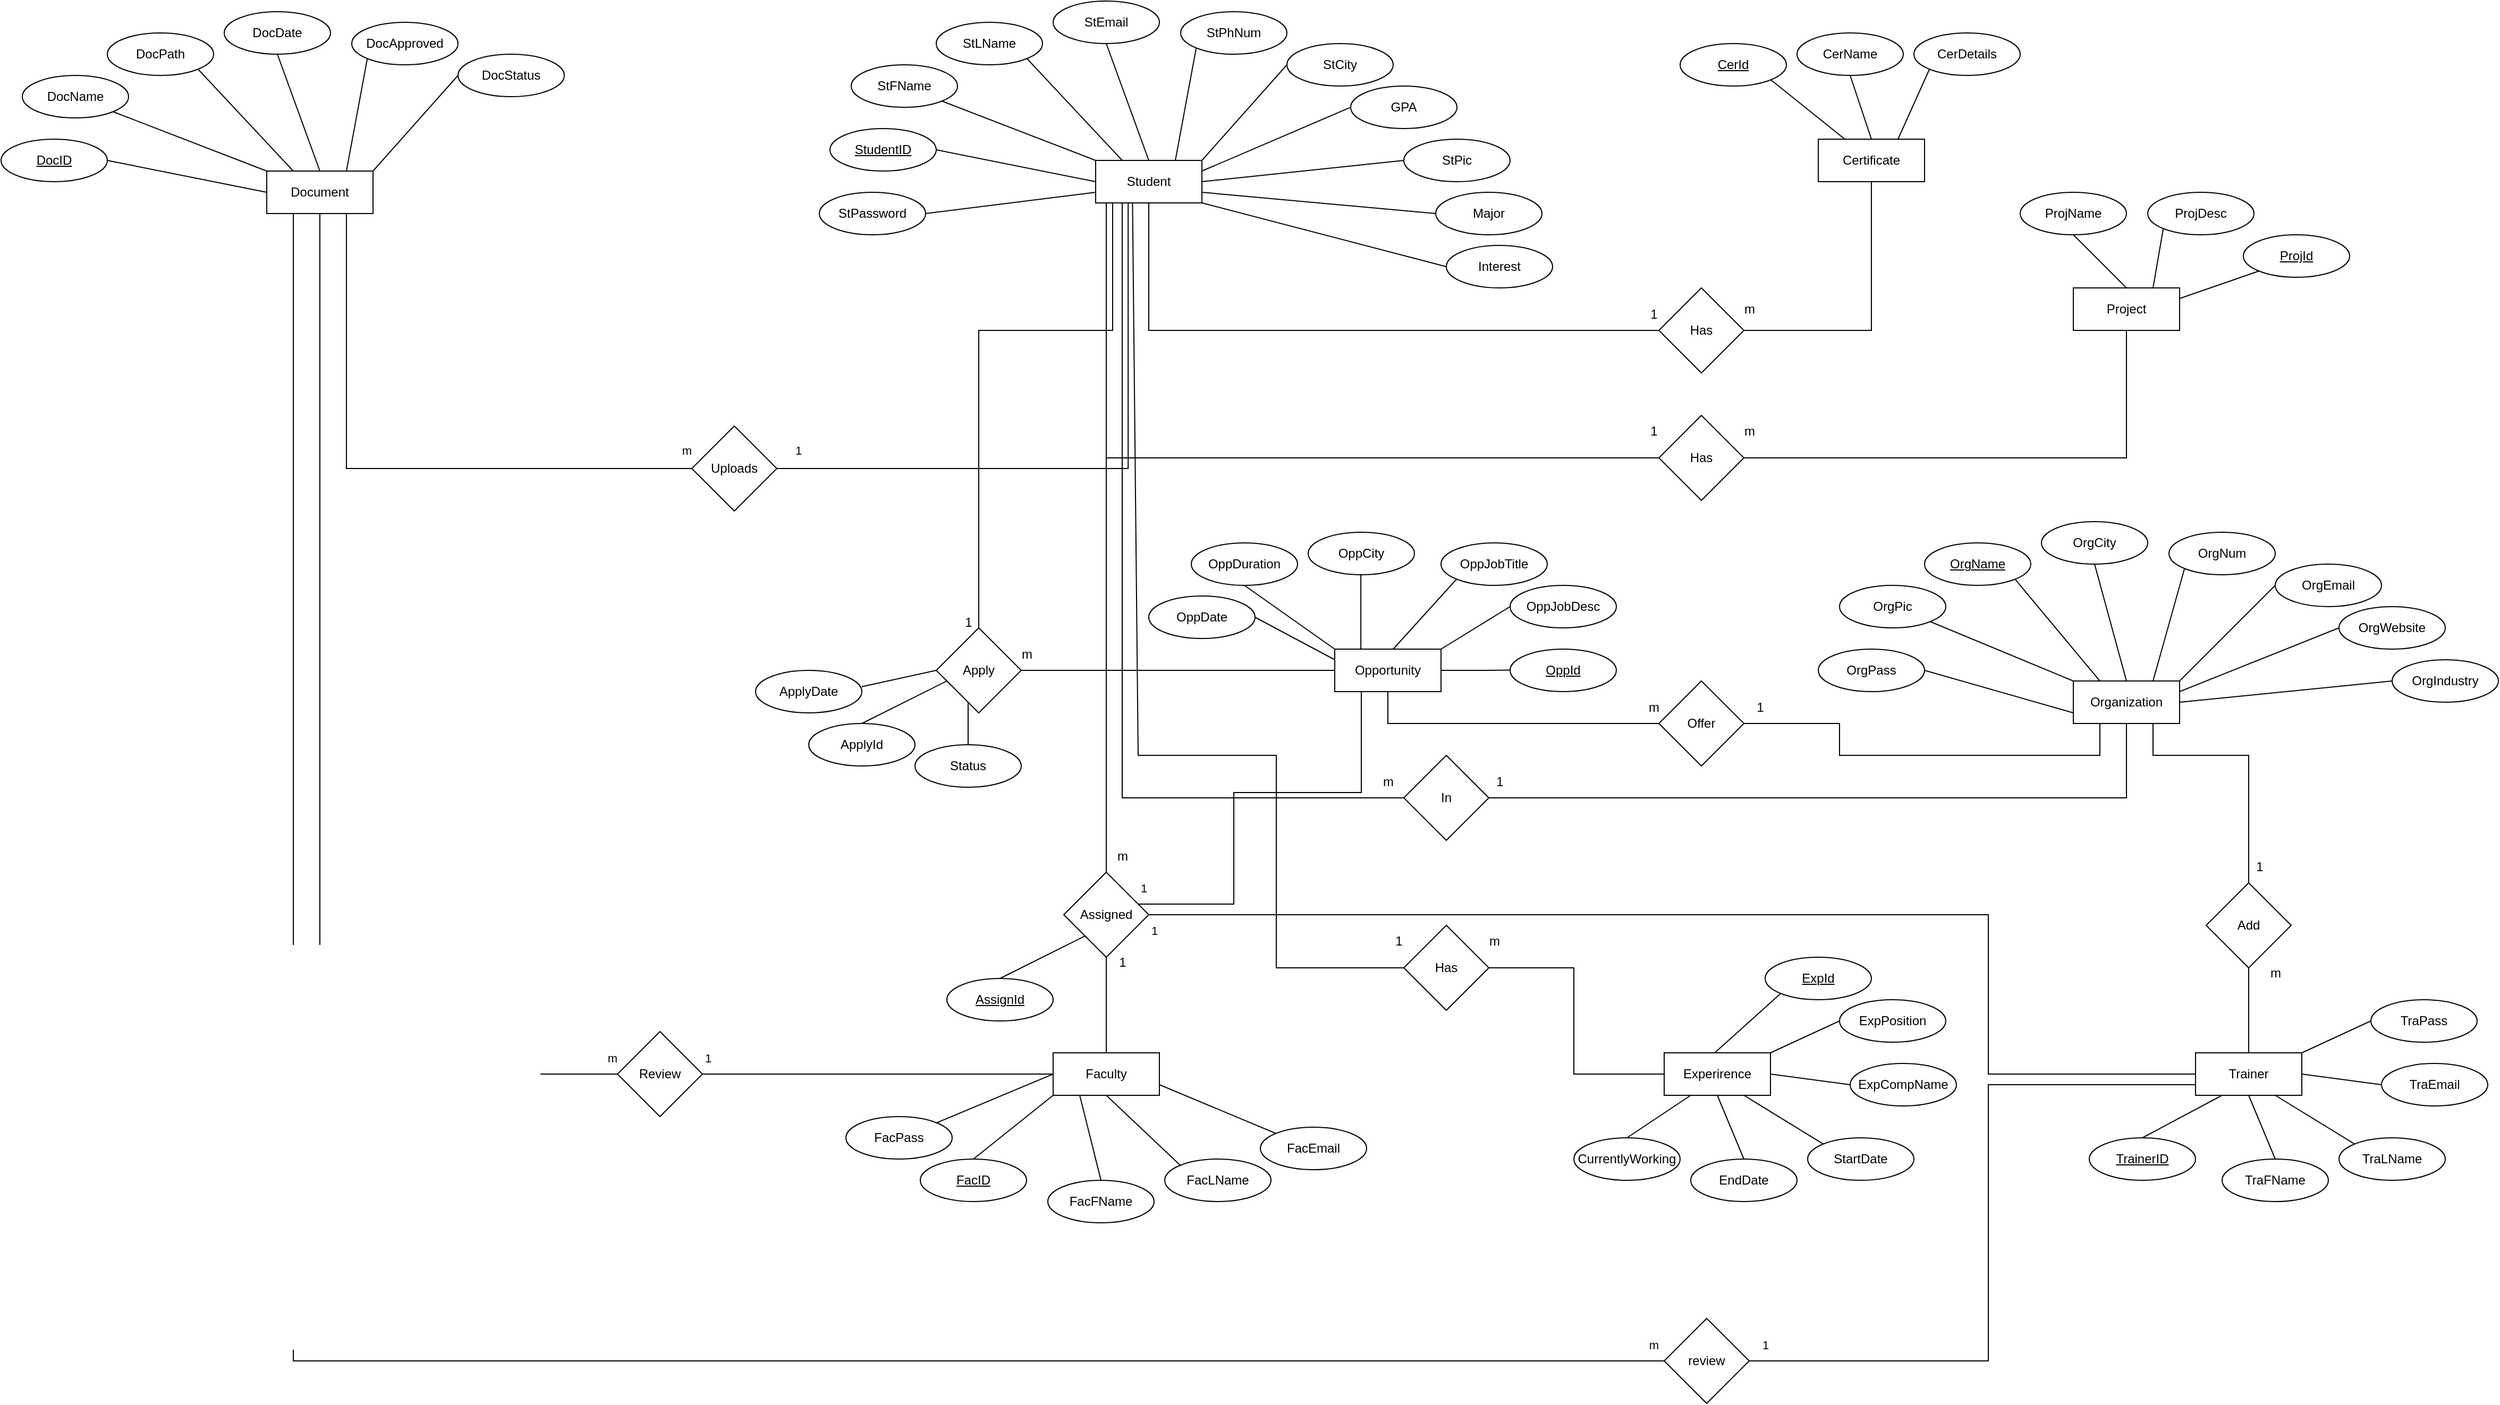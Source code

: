 <mxfile version="24.8.1">
  <diagram id="R2lEEEUBdFMjLlhIrx00" name="Page-1">
    <mxGraphModel dx="3100" dy="721" grid="1" gridSize="10" guides="1" tooltips="1" connect="1" arrows="1" fold="1" page="1" pageScale="1" pageWidth="850" pageHeight="1100" math="0" shadow="0" extFonts="Permanent Marker^https://fonts.googleapis.com/css?family=Permanent+Marker">
      <root>
        <mxCell id="0" />
        <mxCell id="1" parent="0" />
        <mxCell id="NmfJupg0P8XV8mu7NY6x-1" value="Student" style="whiteSpace=wrap;html=1;align=center;" parent="1" vertex="1">
          <mxGeometry x="-570" y="240" width="100" height="40" as="geometry" />
        </mxCell>
        <mxCell id="NmfJupg0P8XV8mu7NY6x-4" value="StudentID" style="ellipse;whiteSpace=wrap;html=1;align=center;fontStyle=4;" parent="1" vertex="1">
          <mxGeometry x="-820" y="210" width="100" height="40" as="geometry" />
        </mxCell>
        <mxCell id="NmfJupg0P8XV8mu7NY6x-5" value="Major" style="ellipse;whiteSpace=wrap;html=1;align=center;" parent="1" vertex="1">
          <mxGeometry x="-250" y="270" width="100" height="40" as="geometry" />
        </mxCell>
        <mxCell id="NmfJupg0P8XV8mu7NY6x-6" value="StPic" style="ellipse;whiteSpace=wrap;html=1;align=center;" parent="1" vertex="1">
          <mxGeometry x="-280" y="220" width="100" height="40" as="geometry" />
        </mxCell>
        <mxCell id="NmfJupg0P8XV8mu7NY6x-7" value="GPA" style="ellipse;whiteSpace=wrap;html=1;align=center;" parent="1" vertex="1">
          <mxGeometry x="-330" y="170" width="100" height="40" as="geometry" />
        </mxCell>
        <mxCell id="NmfJupg0P8XV8mu7NY6x-8" value="StCity" style="ellipse;whiteSpace=wrap;html=1;align=center;" parent="1" vertex="1">
          <mxGeometry x="-390" y="130" width="100" height="40" as="geometry" />
        </mxCell>
        <mxCell id="NmfJupg0P8XV8mu7NY6x-9" value="StPhNum" style="ellipse;whiteSpace=wrap;html=1;align=center;" parent="1" vertex="1">
          <mxGeometry x="-490" y="100" width="100" height="40" as="geometry" />
        </mxCell>
        <mxCell id="NmfJupg0P8XV8mu7NY6x-10" value="StEmail" style="ellipse;whiteSpace=wrap;html=1;align=center;" parent="1" vertex="1">
          <mxGeometry x="-610" y="90" width="100" height="40" as="geometry" />
        </mxCell>
        <mxCell id="NmfJupg0P8XV8mu7NY6x-11" value="StLName" style="ellipse;whiteSpace=wrap;html=1;align=center;" parent="1" vertex="1">
          <mxGeometry x="-720" y="110" width="100" height="40" as="geometry" />
        </mxCell>
        <mxCell id="NmfJupg0P8XV8mu7NY6x-12" value="StFName" style="ellipse;whiteSpace=wrap;html=1;align=center;" parent="1" vertex="1">
          <mxGeometry x="-800" y="150" width="100" height="40" as="geometry" />
        </mxCell>
        <mxCell id="NmfJupg0P8XV8mu7NY6x-13" value="StPassword" style="ellipse;whiteSpace=wrap;html=1;align=center;" parent="1" vertex="1">
          <mxGeometry x="-830" y="270" width="100" height="40" as="geometry" />
        </mxCell>
        <mxCell id="NmfJupg0P8XV8mu7NY6x-14" value="Interest" style="ellipse;whiteSpace=wrap;html=1;align=center;" parent="1" vertex="1">
          <mxGeometry x="-240" y="320" width="100" height="40" as="geometry" />
        </mxCell>
        <mxCell id="NmfJupg0P8XV8mu7NY6x-16" value="" style="endArrow=none;html=1;rounded=0;exitX=1;exitY=0.5;exitDx=0;exitDy=0;entryX=0;entryY=0.75;entryDx=0;entryDy=0;" parent="1" source="NmfJupg0P8XV8mu7NY6x-13" target="NmfJupg0P8XV8mu7NY6x-1" edge="1">
          <mxGeometry width="50" height="50" relative="1" as="geometry">
            <mxPoint x="-420" y="310" as="sourcePoint" />
            <mxPoint x="-370" y="260" as="targetPoint" />
          </mxGeometry>
        </mxCell>
        <mxCell id="NmfJupg0P8XV8mu7NY6x-17" value="" style="endArrow=none;html=1;rounded=0;entryX=0;entryY=0.5;entryDx=0;entryDy=0;exitX=1;exitY=0.75;exitDx=0;exitDy=0;" parent="1" source="NmfJupg0P8XV8mu7NY6x-1" target="NmfJupg0P8XV8mu7NY6x-5" edge="1">
          <mxGeometry width="50" height="50" relative="1" as="geometry">
            <mxPoint x="-420" y="310" as="sourcePoint" />
            <mxPoint x="-370" y="260" as="targetPoint" />
          </mxGeometry>
        </mxCell>
        <mxCell id="NmfJupg0P8XV8mu7NY6x-18" value="" style="endArrow=none;html=1;rounded=0;entryX=0;entryY=0.5;entryDx=0;entryDy=0;exitX=1;exitY=0.5;exitDx=0;exitDy=0;" parent="1" source="NmfJupg0P8XV8mu7NY6x-1" target="NmfJupg0P8XV8mu7NY6x-6" edge="1">
          <mxGeometry width="50" height="50" relative="1" as="geometry">
            <mxPoint x="-420" y="310" as="sourcePoint" />
            <mxPoint x="-370" y="260" as="targetPoint" />
          </mxGeometry>
        </mxCell>
        <mxCell id="NmfJupg0P8XV8mu7NY6x-19" value="" style="endArrow=none;html=1;rounded=0;entryX=0;entryY=0.5;entryDx=0;entryDy=0;exitX=1;exitY=0.25;exitDx=0;exitDy=0;" parent="1" source="NmfJupg0P8XV8mu7NY6x-1" target="NmfJupg0P8XV8mu7NY6x-7" edge="1">
          <mxGeometry width="50" height="50" relative="1" as="geometry">
            <mxPoint x="-420" y="310" as="sourcePoint" />
            <mxPoint x="-370" y="260" as="targetPoint" />
          </mxGeometry>
        </mxCell>
        <mxCell id="NmfJupg0P8XV8mu7NY6x-20" value="" style="endArrow=none;html=1;rounded=0;entryX=0;entryY=0.5;entryDx=0;entryDy=0;exitX=1;exitY=0;exitDx=0;exitDy=0;" parent="1" source="NmfJupg0P8XV8mu7NY6x-1" target="NmfJupg0P8XV8mu7NY6x-8" edge="1">
          <mxGeometry width="50" height="50" relative="1" as="geometry">
            <mxPoint x="-420" y="310" as="sourcePoint" />
            <mxPoint x="-370" y="260" as="targetPoint" />
          </mxGeometry>
        </mxCell>
        <mxCell id="NmfJupg0P8XV8mu7NY6x-21" value="" style="endArrow=none;html=1;rounded=0;entryX=0;entryY=1;entryDx=0;entryDy=0;exitX=0.75;exitY=0;exitDx=0;exitDy=0;" parent="1" source="NmfJupg0P8XV8mu7NY6x-1" target="NmfJupg0P8XV8mu7NY6x-9" edge="1">
          <mxGeometry width="50" height="50" relative="1" as="geometry">
            <mxPoint x="-420" y="310" as="sourcePoint" />
            <mxPoint x="-370" y="260" as="targetPoint" />
          </mxGeometry>
        </mxCell>
        <mxCell id="NmfJupg0P8XV8mu7NY6x-22" value="" style="endArrow=none;html=1;rounded=0;entryX=0.5;entryY=1;entryDx=0;entryDy=0;exitX=0.5;exitY=0;exitDx=0;exitDy=0;" parent="1" source="NmfJupg0P8XV8mu7NY6x-1" target="NmfJupg0P8XV8mu7NY6x-10" edge="1">
          <mxGeometry width="50" height="50" relative="1" as="geometry">
            <mxPoint x="-420" y="310" as="sourcePoint" />
            <mxPoint x="-370" y="260" as="targetPoint" />
          </mxGeometry>
        </mxCell>
        <mxCell id="NmfJupg0P8XV8mu7NY6x-23" value="" style="endArrow=none;html=1;rounded=0;entryX=1;entryY=1;entryDx=0;entryDy=0;exitX=0.25;exitY=0;exitDx=0;exitDy=0;" parent="1" source="NmfJupg0P8XV8mu7NY6x-1" target="NmfJupg0P8XV8mu7NY6x-11" edge="1">
          <mxGeometry width="50" height="50" relative="1" as="geometry">
            <mxPoint x="-420" y="310" as="sourcePoint" />
            <mxPoint x="-370" y="260" as="targetPoint" />
          </mxGeometry>
        </mxCell>
        <mxCell id="NmfJupg0P8XV8mu7NY6x-24" value="" style="endArrow=none;html=1;rounded=0;exitX=0;exitY=0;exitDx=0;exitDy=0;entryX=1;entryY=1;entryDx=0;entryDy=0;" parent="1" source="NmfJupg0P8XV8mu7NY6x-1" target="NmfJupg0P8XV8mu7NY6x-12" edge="1">
          <mxGeometry width="50" height="50" relative="1" as="geometry">
            <mxPoint x="-580" y="220" as="sourcePoint" />
            <mxPoint x="-530" y="170" as="targetPoint" />
          </mxGeometry>
        </mxCell>
        <mxCell id="NmfJupg0P8XV8mu7NY6x-25" value="" style="endArrow=none;html=1;rounded=0;exitX=1;exitY=0.5;exitDx=0;exitDy=0;" parent="1" source="NmfJupg0P8XV8mu7NY6x-4" edge="1">
          <mxGeometry width="50" height="50" relative="1" as="geometry">
            <mxPoint x="-630" y="230" as="sourcePoint" />
            <mxPoint x="-570" y="260" as="targetPoint" />
          </mxGeometry>
        </mxCell>
        <mxCell id="NmfJupg0P8XV8mu7NY6x-26" value="" style="endArrow=none;html=1;rounded=0;entryX=0;entryY=0.5;entryDx=0;entryDy=0;exitX=1;exitY=1;exitDx=0;exitDy=0;" parent="1" source="NmfJupg0P8XV8mu7NY6x-1" target="NmfJupg0P8XV8mu7NY6x-14" edge="1">
          <mxGeometry width="50" height="50" relative="1" as="geometry">
            <mxPoint x="-420" y="310" as="sourcePoint" />
            <mxPoint x="-370" y="260" as="targetPoint" />
          </mxGeometry>
        </mxCell>
        <mxCell id="NmfJupg0P8XV8mu7NY6x-28" value="Certificate" style="whiteSpace=wrap;html=1;align=center;" parent="1" vertex="1">
          <mxGeometry x="110" y="220" width="100" height="40" as="geometry" />
        </mxCell>
        <mxCell id="NmfJupg0P8XV8mu7NY6x-34" value="CerDetails" style="ellipse;whiteSpace=wrap;html=1;align=center;" parent="1" vertex="1">
          <mxGeometry x="200" y="120" width="100" height="40" as="geometry" />
        </mxCell>
        <mxCell id="NmfJupg0P8XV8mu7NY6x-35" value="CerName" style="ellipse;whiteSpace=wrap;html=1;align=center;" parent="1" vertex="1">
          <mxGeometry x="90" y="120" width="100" height="40" as="geometry" />
        </mxCell>
        <mxCell id="NmfJupg0P8XV8mu7NY6x-45" value="" style="endArrow=none;html=1;rounded=0;entryX=0;entryY=1;entryDx=0;entryDy=0;exitX=0.75;exitY=0;exitDx=0;exitDy=0;" parent="1" source="NmfJupg0P8XV8mu7NY6x-28" target="NmfJupg0P8XV8mu7NY6x-34" edge="1">
          <mxGeometry width="50" height="50" relative="1" as="geometry">
            <mxPoint x="260" y="290" as="sourcePoint" />
            <mxPoint x="310" y="240" as="targetPoint" />
          </mxGeometry>
        </mxCell>
        <mxCell id="NmfJupg0P8XV8mu7NY6x-46" value="" style="endArrow=none;html=1;rounded=0;entryX=0.5;entryY=1;entryDx=0;entryDy=0;exitX=0.5;exitY=0;exitDx=0;exitDy=0;" parent="1" source="NmfJupg0P8XV8mu7NY6x-28" target="NmfJupg0P8XV8mu7NY6x-35" edge="1">
          <mxGeometry width="50" height="50" relative="1" as="geometry">
            <mxPoint x="260" y="290" as="sourcePoint" />
            <mxPoint x="310" y="240" as="targetPoint" />
          </mxGeometry>
        </mxCell>
        <mxCell id="NmfJupg0P8XV8mu7NY6x-51" value="Has" style="rhombus;whiteSpace=wrap;html=1;" parent="1" vertex="1">
          <mxGeometry x="-40" y="360" width="80" height="80" as="geometry" />
        </mxCell>
        <mxCell id="NmfJupg0P8XV8mu7NY6x-53" value="" style="endArrow=none;html=1;rounded=0;entryX=0.5;entryY=1;entryDx=0;entryDy=0;exitX=0;exitY=0.5;exitDx=0;exitDy=0;" parent="1" source="NmfJupg0P8XV8mu7NY6x-51" target="NmfJupg0P8XV8mu7NY6x-1" edge="1">
          <mxGeometry width="50" height="50" relative="1" as="geometry">
            <mxPoint x="-20" y="380" as="sourcePoint" />
            <mxPoint x="30" y="330" as="targetPoint" />
            <Array as="points">
              <mxPoint x="-520" y="400" />
            </Array>
          </mxGeometry>
        </mxCell>
        <mxCell id="NmfJupg0P8XV8mu7NY6x-54" value="" style="endArrow=none;html=1;rounded=0;entryX=0.5;entryY=1;entryDx=0;entryDy=0;exitX=1;exitY=0.5;exitDx=0;exitDy=0;" parent="1" source="NmfJupg0P8XV8mu7NY6x-51" target="NmfJupg0P8XV8mu7NY6x-28" edge="1">
          <mxGeometry width="50" height="50" relative="1" as="geometry">
            <mxPoint x="740" y="490" as="sourcePoint" />
            <mxPoint x="260" y="370" as="targetPoint" />
            <Array as="points">
              <mxPoint x="160" y="400" />
            </Array>
          </mxGeometry>
        </mxCell>
        <mxCell id="NmfJupg0P8XV8mu7NY6x-55" value="Project" style="whiteSpace=wrap;html=1;align=center;" parent="1" vertex="1">
          <mxGeometry x="350" y="360" width="100" height="40" as="geometry" />
        </mxCell>
        <mxCell id="NmfJupg0P8XV8mu7NY6x-56" value="ProjDesc" style="ellipse;whiteSpace=wrap;html=1;align=center;" parent="1" vertex="1">
          <mxGeometry x="420" y="270" width="100" height="40" as="geometry" />
        </mxCell>
        <mxCell id="NmfJupg0P8XV8mu7NY6x-57" value="ProjName" style="ellipse;whiteSpace=wrap;html=1;align=center;" parent="1" vertex="1">
          <mxGeometry x="300" y="270" width="100" height="40" as="geometry" />
        </mxCell>
        <mxCell id="NmfJupg0P8XV8mu7NY6x-58" value="" style="endArrow=none;html=1;rounded=0;entryX=0;entryY=1;entryDx=0;entryDy=0;exitX=0.75;exitY=0;exitDx=0;exitDy=0;" parent="1" source="NmfJupg0P8XV8mu7NY6x-55" target="NmfJupg0P8XV8mu7NY6x-56" edge="1">
          <mxGeometry width="50" height="50" relative="1" as="geometry">
            <mxPoint x="515" y="430" as="sourcePoint" />
            <mxPoint x="565" y="380" as="targetPoint" />
          </mxGeometry>
        </mxCell>
        <mxCell id="NmfJupg0P8XV8mu7NY6x-59" value="" style="endArrow=none;html=1;rounded=0;entryX=0.5;entryY=1;entryDx=0;entryDy=0;exitX=0.5;exitY=0;exitDx=0;exitDy=0;" parent="1" source="NmfJupg0P8XV8mu7NY6x-55" target="NmfJupg0P8XV8mu7NY6x-57" edge="1">
          <mxGeometry width="50" height="50" relative="1" as="geometry">
            <mxPoint x="515" y="430" as="sourcePoint" />
            <mxPoint x="565" y="380" as="targetPoint" />
          </mxGeometry>
        </mxCell>
        <mxCell id="NmfJupg0P8XV8mu7NY6x-60" value="Has" style="rhombus;whiteSpace=wrap;html=1;" parent="1" vertex="1">
          <mxGeometry x="-40" y="480" width="80" height="80" as="geometry" />
        </mxCell>
        <mxCell id="NmfJupg0P8XV8mu7NY6x-62" value="" style="endArrow=none;html=1;rounded=0;entryX=0.1;entryY=1.025;entryDx=0;entryDy=0;exitX=0;exitY=0.5;exitDx=0;exitDy=0;entryPerimeter=0;" parent="1" target="NmfJupg0P8XV8mu7NY6x-1" edge="1">
          <mxGeometry width="50" height="50" relative="1" as="geometry">
            <mxPoint x="-40" y="520" as="sourcePoint" />
            <mxPoint x="-520" y="400" as="targetPoint" />
            <Array as="points">
              <mxPoint x="-560" y="520" />
            </Array>
          </mxGeometry>
        </mxCell>
        <mxCell id="NmfJupg0P8XV8mu7NY6x-64" value="" style="endArrow=none;html=1;rounded=0;entryX=0.5;entryY=1;entryDx=0;entryDy=0;exitX=1;exitY=0.5;exitDx=0;exitDy=0;" parent="1" target="NmfJupg0P8XV8mu7NY6x-55" edge="1">
          <mxGeometry width="50" height="50" relative="1" as="geometry">
            <mxPoint x="40" y="520" as="sourcePoint" />
            <mxPoint x="160" y="380" as="targetPoint" />
            <Array as="points">
              <mxPoint x="400" y="520" />
            </Array>
          </mxGeometry>
        </mxCell>
        <mxCell id="NmfJupg0P8XV8mu7NY6x-65" value="Organization" style="whiteSpace=wrap;html=1;align=center;" parent="1" vertex="1">
          <mxGeometry x="350" y="730" width="100" height="40" as="geometry" />
        </mxCell>
        <mxCell id="NmfJupg0P8XV8mu7NY6x-66" value="OrgName" style="ellipse;whiteSpace=wrap;html=1;align=center;fontStyle=4;" parent="1" vertex="1">
          <mxGeometry x="210" y="600" width="100" height="40" as="geometry" />
        </mxCell>
        <mxCell id="NmfJupg0P8XV8mu7NY6x-68" value="OrgIndustry" style="ellipse;whiteSpace=wrap;html=1;align=center;" parent="1" vertex="1">
          <mxGeometry x="650" y="710" width="100" height="40" as="geometry" />
        </mxCell>
        <mxCell id="NmfJupg0P8XV8mu7NY6x-69" value="OrgWebsite" style="ellipse;whiteSpace=wrap;html=1;align=center;" parent="1" vertex="1">
          <mxGeometry x="600" y="660" width="100" height="40" as="geometry" />
        </mxCell>
        <mxCell id="NmfJupg0P8XV8mu7NY6x-70" value="OrgEmail" style="ellipse;whiteSpace=wrap;html=1;align=center;" parent="1" vertex="1">
          <mxGeometry x="540" y="620" width="100" height="40" as="geometry" />
        </mxCell>
        <mxCell id="NmfJupg0P8XV8mu7NY6x-71" value="OrgNum" style="ellipse;whiteSpace=wrap;html=1;align=center;" parent="1" vertex="1">
          <mxGeometry x="440" y="590" width="100" height="40" as="geometry" />
        </mxCell>
        <mxCell id="NmfJupg0P8XV8mu7NY6x-72" value="OrgCity" style="ellipse;whiteSpace=wrap;html=1;align=center;" parent="1" vertex="1">
          <mxGeometry x="320" y="580" width="100" height="40" as="geometry" />
        </mxCell>
        <mxCell id="NmfJupg0P8XV8mu7NY6x-74" value="OrgPic" style="ellipse;whiteSpace=wrap;html=1;align=center;" parent="1" vertex="1">
          <mxGeometry x="130" y="640" width="100" height="40" as="geometry" />
        </mxCell>
        <mxCell id="NmfJupg0P8XV8mu7NY6x-75" value="OrgPass" style="ellipse;whiteSpace=wrap;html=1;align=center;" parent="1" vertex="1">
          <mxGeometry x="110" y="700" width="100" height="40" as="geometry" />
        </mxCell>
        <mxCell id="NmfJupg0P8XV8mu7NY6x-77" value="" style="endArrow=none;html=1;rounded=0;exitX=1;exitY=0.5;exitDx=0;exitDy=0;entryX=0;entryY=0.75;entryDx=0;entryDy=0;" parent="1" source="NmfJupg0P8XV8mu7NY6x-75" target="NmfJupg0P8XV8mu7NY6x-65" edge="1">
          <mxGeometry width="50" height="50" relative="1" as="geometry">
            <mxPoint x="510" y="800" as="sourcePoint" />
            <mxPoint x="560" y="750" as="targetPoint" />
          </mxGeometry>
        </mxCell>
        <mxCell id="NmfJupg0P8XV8mu7NY6x-79" value="" style="endArrow=none;html=1;rounded=0;entryX=0;entryY=0.5;entryDx=0;entryDy=0;exitX=1;exitY=0.5;exitDx=0;exitDy=0;" parent="1" source="NmfJupg0P8XV8mu7NY6x-65" target="NmfJupg0P8XV8mu7NY6x-68" edge="1">
          <mxGeometry width="50" height="50" relative="1" as="geometry">
            <mxPoint x="510" y="800" as="sourcePoint" />
            <mxPoint x="560" y="750" as="targetPoint" />
          </mxGeometry>
        </mxCell>
        <mxCell id="NmfJupg0P8XV8mu7NY6x-80" value="" style="endArrow=none;html=1;rounded=0;entryX=0;entryY=0.5;entryDx=0;entryDy=0;exitX=1;exitY=0.25;exitDx=0;exitDy=0;" parent="1" source="NmfJupg0P8XV8mu7NY6x-65" target="NmfJupg0P8XV8mu7NY6x-69" edge="1">
          <mxGeometry width="50" height="50" relative="1" as="geometry">
            <mxPoint x="510" y="800" as="sourcePoint" />
            <mxPoint x="560" y="750" as="targetPoint" />
          </mxGeometry>
        </mxCell>
        <mxCell id="NmfJupg0P8XV8mu7NY6x-81" value="" style="endArrow=none;html=1;rounded=0;entryX=0;entryY=0.5;entryDx=0;entryDy=0;exitX=1;exitY=0;exitDx=0;exitDy=0;" parent="1" source="NmfJupg0P8XV8mu7NY6x-65" target="NmfJupg0P8XV8mu7NY6x-70" edge="1">
          <mxGeometry width="50" height="50" relative="1" as="geometry">
            <mxPoint x="510" y="800" as="sourcePoint" />
            <mxPoint x="560" y="750" as="targetPoint" />
          </mxGeometry>
        </mxCell>
        <mxCell id="NmfJupg0P8XV8mu7NY6x-82" value="" style="endArrow=none;html=1;rounded=0;entryX=0;entryY=1;entryDx=0;entryDy=0;exitX=0.75;exitY=0;exitDx=0;exitDy=0;" parent="1" source="NmfJupg0P8XV8mu7NY6x-65" target="NmfJupg0P8XV8mu7NY6x-71" edge="1">
          <mxGeometry width="50" height="50" relative="1" as="geometry">
            <mxPoint x="510" y="800" as="sourcePoint" />
            <mxPoint x="560" y="750" as="targetPoint" />
          </mxGeometry>
        </mxCell>
        <mxCell id="NmfJupg0P8XV8mu7NY6x-83" value="" style="endArrow=none;html=1;rounded=0;entryX=0.5;entryY=1;entryDx=0;entryDy=0;exitX=0.5;exitY=0;exitDx=0;exitDy=0;" parent="1" source="NmfJupg0P8XV8mu7NY6x-65" target="NmfJupg0P8XV8mu7NY6x-72" edge="1">
          <mxGeometry width="50" height="50" relative="1" as="geometry">
            <mxPoint x="510" y="800" as="sourcePoint" />
            <mxPoint x="560" y="750" as="targetPoint" />
          </mxGeometry>
        </mxCell>
        <mxCell id="NmfJupg0P8XV8mu7NY6x-84" value="" style="endArrow=none;html=1;rounded=0;entryX=1;entryY=1;entryDx=0;entryDy=0;exitX=0.25;exitY=0;exitDx=0;exitDy=0;" parent="1" source="NmfJupg0P8XV8mu7NY6x-65" edge="1">
          <mxGeometry width="50" height="50" relative="1" as="geometry">
            <mxPoint x="510" y="800" as="sourcePoint" />
            <mxPoint x="295.186" y="634.21" as="targetPoint" />
          </mxGeometry>
        </mxCell>
        <mxCell id="NmfJupg0P8XV8mu7NY6x-85" value="" style="endArrow=none;html=1;rounded=0;exitX=0;exitY=0;exitDx=0;exitDy=0;entryX=1;entryY=1;entryDx=0;entryDy=0;" parent="1" source="NmfJupg0P8XV8mu7NY6x-65" target="NmfJupg0P8XV8mu7NY6x-74" edge="1">
          <mxGeometry width="50" height="50" relative="1" as="geometry">
            <mxPoint x="350" y="710" as="sourcePoint" />
            <mxPoint x="400" y="660" as="targetPoint" />
          </mxGeometry>
        </mxCell>
        <mxCell id="uRlwzGUHbbHWgA5cBIWR-28" style="edgeStyle=orthogonalEdgeStyle;shape=connector;curved=0;rounded=0;orthogonalLoop=1;jettySize=auto;html=1;entryX=1;entryY=0;entryDx=0;entryDy=0;strokeColor=default;align=center;verticalAlign=middle;fontFamily=Helvetica;fontSize=11;fontColor=default;labelBackgroundColor=default;endArrow=none;endFill=0;exitX=0.25;exitY=1;exitDx=0;exitDy=0;" parent="1" source="NmfJupg0P8XV8mu7NY6x-93" edge="1">
          <mxGeometry relative="1" as="geometry">
            <mxPoint x="-310" y="750" as="sourcePoint" />
            <mxPoint x="-530" y="940" as="targetPoint" />
            <Array as="points">
              <mxPoint x="-320" y="835" />
              <mxPoint x="-440" y="835" />
              <mxPoint x="-440" y="940" />
            </Array>
          </mxGeometry>
        </mxCell>
        <mxCell id="uRlwzGUHbbHWgA5cBIWR-66" style="edgeStyle=orthogonalEdgeStyle;shape=connector;curved=0;rounded=0;orthogonalLoop=1;jettySize=auto;html=1;exitX=1;exitY=0.5;exitDx=0;exitDy=0;strokeColor=default;align=center;verticalAlign=middle;fontFamily=Helvetica;fontSize=11;fontColor=default;labelBackgroundColor=default;endArrow=none;endFill=0;" parent="1" source="NmfJupg0P8XV8mu7NY6x-93" edge="1">
          <mxGeometry relative="1" as="geometry">
            <mxPoint x="-180" y="719.8" as="targetPoint" />
          </mxGeometry>
        </mxCell>
        <mxCell id="NmfJupg0P8XV8mu7NY6x-93" value="Opportunity" style="whiteSpace=wrap;html=1;align=center;" parent="1" vertex="1">
          <mxGeometry x="-345" y="700" width="100" height="40" as="geometry" />
        </mxCell>
        <mxCell id="NmfJupg0P8XV8mu7NY6x-94" value="OppCity" style="ellipse;whiteSpace=wrap;html=1;align=center;" parent="1" vertex="1">
          <mxGeometry x="-370" y="590" width="100" height="40" as="geometry" />
        </mxCell>
        <mxCell id="NmfJupg0P8XV8mu7NY6x-95" value="OppDuration" style="ellipse;whiteSpace=wrap;html=1;align=center;" parent="1" vertex="1">
          <mxGeometry x="-480" y="600" width="100" height="40" as="geometry" />
        </mxCell>
        <mxCell id="NmfJupg0P8XV8mu7NY6x-96" value="" style="endArrow=none;html=1;rounded=0;entryX=0.5;entryY=1;entryDx=0;entryDy=0;exitX=0.25;exitY=0;exitDx=0;exitDy=0;" parent="1" edge="1">
          <mxGeometry width="50" height="50" relative="1" as="geometry">
            <mxPoint x="-320.45" y="700" as="sourcePoint" />
            <mxPoint x="-320.45" y="630" as="targetPoint" />
          </mxGeometry>
        </mxCell>
        <mxCell id="NmfJupg0P8XV8mu7NY6x-97" value="" style="endArrow=none;html=1;rounded=0;entryX=0.5;entryY=1;entryDx=0;entryDy=0;exitX=0;exitY=0;exitDx=0;exitDy=0;" parent="1" source="NmfJupg0P8XV8mu7NY6x-93" target="NmfJupg0P8XV8mu7NY6x-95" edge="1">
          <mxGeometry width="50" height="50" relative="1" as="geometry">
            <mxPoint x="-180" y="770" as="sourcePoint" />
            <mxPoint x="-350" y="640" as="targetPoint" />
          </mxGeometry>
        </mxCell>
        <mxCell id="NmfJupg0P8XV8mu7NY6x-103" value="OppJobTitle" style="ellipse;whiteSpace=wrap;html=1;align=center;" parent="1" vertex="1">
          <mxGeometry x="-245" y="600" width="100" height="40" as="geometry" />
        </mxCell>
        <mxCell id="NmfJupg0P8XV8mu7NY6x-104" value="" style="endArrow=none;html=1;rounded=0;entryX=0;entryY=1;entryDx=0;entryDy=0;exitX=0.25;exitY=0;exitDx=0;exitDy=0;" parent="1" target="NmfJupg0P8XV8mu7NY6x-103" edge="1">
          <mxGeometry width="50" height="50" relative="1" as="geometry">
            <mxPoint x="-290" y="700" as="sourcePoint" />
            <mxPoint x="-290" y="630" as="targetPoint" />
          </mxGeometry>
        </mxCell>
        <mxCell id="NmfJupg0P8XV8mu7NY6x-105" value="OppJobDesc" style="ellipse;whiteSpace=wrap;html=1;align=center;" parent="1" vertex="1">
          <mxGeometry x="-180" y="640" width="100" height="40" as="geometry" />
        </mxCell>
        <mxCell id="NmfJupg0P8XV8mu7NY6x-106" value="" style="endArrow=none;html=1;rounded=0;entryX=0;entryY=0.5;entryDx=0;entryDy=0;exitX=1;exitY=0;exitDx=0;exitDy=0;" parent="1" source="NmfJupg0P8XV8mu7NY6x-93" target="NmfJupg0P8XV8mu7NY6x-105" edge="1">
          <mxGeometry width="50" height="50" relative="1" as="geometry">
            <mxPoint x="-280" y="710" as="sourcePoint" />
            <mxPoint x="-220" y="644" as="targetPoint" />
          </mxGeometry>
        </mxCell>
        <mxCell id="NmfJupg0P8XV8mu7NY6x-107" value="Apply" style="rhombus;whiteSpace=wrap;html=1;" parent="1" vertex="1">
          <mxGeometry x="-720" y="680" width="80" height="80" as="geometry" />
        </mxCell>
        <mxCell id="NmfJupg0P8XV8mu7NY6x-109" value="" style="endArrow=none;html=1;rounded=0;exitX=0.5;exitY=0;exitDx=0;exitDy=0;" parent="1" source="NmfJupg0P8XV8mu7NY6x-107" edge="1">
          <mxGeometry width="50" height="50" relative="1" as="geometry">
            <mxPoint x="60" y="610" as="sourcePoint" />
            <mxPoint x="-554" y="280" as="targetPoint" />
            <Array as="points">
              <mxPoint x="-680" y="400" />
              <mxPoint x="-554" y="400" />
            </Array>
          </mxGeometry>
        </mxCell>
        <mxCell id="NmfJupg0P8XV8mu7NY6x-111" value="" style="endArrow=none;html=1;rounded=0;exitX=1;exitY=0.5;exitDx=0;exitDy=0;entryX=0;entryY=0.5;entryDx=0;entryDy=0;" parent="1" source="NmfJupg0P8XV8mu7NY6x-107" target="NmfJupg0P8XV8mu7NY6x-93" edge="1">
          <mxGeometry width="50" height="50" relative="1" as="geometry">
            <mxPoint x="60" y="610" as="sourcePoint" />
            <mxPoint x="110" y="560" as="targetPoint" />
          </mxGeometry>
        </mxCell>
        <mxCell id="NmfJupg0P8XV8mu7NY6x-113" value="In" style="rhombus;whiteSpace=wrap;html=1;" parent="1" vertex="1">
          <mxGeometry x="-280" y="800" width="80" height="80" as="geometry" />
        </mxCell>
        <mxCell id="NmfJupg0P8XV8mu7NY6x-115" value="" style="endArrow=none;html=1;rounded=0;entryX=0.25;entryY=1;entryDx=0;entryDy=0;exitX=0;exitY=0.5;exitDx=0;exitDy=0;" parent="1" source="NmfJupg0P8XV8mu7NY6x-113" target="NmfJupg0P8XV8mu7NY6x-1" edge="1">
          <mxGeometry width="50" height="50" relative="1" as="geometry">
            <mxPoint x="-545" y="840" as="sourcePoint" />
            <mxPoint x="-50" y="570" as="targetPoint" />
            <Array as="points">
              <mxPoint x="-545" y="840" />
            </Array>
          </mxGeometry>
        </mxCell>
        <mxCell id="NmfJupg0P8XV8mu7NY6x-116" value="" style="endArrow=none;html=1;rounded=0;exitX=1;exitY=0.5;exitDx=0;exitDy=0;entryX=0.5;entryY=1;entryDx=0;entryDy=0;" parent="1" source="NmfJupg0P8XV8mu7NY6x-113" target="NmfJupg0P8XV8mu7NY6x-65" edge="1">
          <mxGeometry width="50" height="50" relative="1" as="geometry">
            <mxPoint x="-50" y="660" as="sourcePoint" />
            <mxPoint y="610" as="targetPoint" />
            <Array as="points">
              <mxPoint x="400" y="840" />
            </Array>
          </mxGeometry>
        </mxCell>
        <mxCell id="uRlwzGUHbbHWgA5cBIWR-43" style="edgeStyle=orthogonalEdgeStyle;shape=connector;curved=0;rounded=0;orthogonalLoop=1;jettySize=auto;html=1;exitX=0;exitY=0.5;exitDx=0;exitDy=0;entryX=1;entryY=0.5;entryDx=0;entryDy=0;strokeColor=default;align=center;verticalAlign=middle;fontFamily=Helvetica;fontSize=11;fontColor=default;labelBackgroundColor=default;endArrow=none;endFill=0;" parent="1" source="NmfJupg0P8XV8mu7NY6x-117" target="uRlwzGUHbbHWgA5cBIWR-42" edge="1">
          <mxGeometry relative="1" as="geometry" />
        </mxCell>
        <mxCell id="NmfJupg0P8XV8mu7NY6x-117" value="Faculty" style="whiteSpace=wrap;html=1;align=center;" parent="1" vertex="1">
          <mxGeometry x="-610" y="1080" width="100" height="40" as="geometry" />
        </mxCell>
        <mxCell id="NmfJupg0P8XV8mu7NY6x-118" value="FacFName" style="ellipse;whiteSpace=wrap;html=1;align=center;" parent="1" vertex="1">
          <mxGeometry x="-615" y="1200" width="100" height="40" as="geometry" />
        </mxCell>
        <mxCell id="NmfJupg0P8XV8mu7NY6x-122" value="FacID" style="ellipse;whiteSpace=wrap;html=1;align=center;fontStyle=4;" parent="1" vertex="1">
          <mxGeometry x="-735" y="1180" width="100" height="40" as="geometry" />
        </mxCell>
        <mxCell id="NmfJupg0P8XV8mu7NY6x-123" value="FacLName" style="ellipse;whiteSpace=wrap;html=1;align=center;" parent="1" vertex="1">
          <mxGeometry x="-505" y="1180" width="100" height="40" as="geometry" />
        </mxCell>
        <mxCell id="NmfJupg0P8XV8mu7NY6x-125" value="FacPass" style="ellipse;whiteSpace=wrap;html=1;align=center;" parent="1" vertex="1">
          <mxGeometry x="-805" y="1140" width="100" height="40" as="geometry" />
        </mxCell>
        <mxCell id="NmfJupg0P8XV8mu7NY6x-126" value="FacEmail" style="ellipse;whiteSpace=wrap;html=1;align=center;" parent="1" vertex="1">
          <mxGeometry x="-415" y="1150" width="100" height="40" as="geometry" />
        </mxCell>
        <mxCell id="NmfJupg0P8XV8mu7NY6x-127" value="" style="endArrow=none;html=1;rounded=0;exitX=1;exitY=0;exitDx=0;exitDy=0;entryX=0;entryY=0.5;entryDx=0;entryDy=0;" parent="1" source="NmfJupg0P8XV8mu7NY6x-125" target="NmfJupg0P8XV8mu7NY6x-117" edge="1">
          <mxGeometry width="50" height="50" relative="1" as="geometry">
            <mxPoint x="-345" y="1120" as="sourcePoint" />
            <mxPoint x="-295" y="1070" as="targetPoint" />
          </mxGeometry>
        </mxCell>
        <mxCell id="NmfJupg0P8XV8mu7NY6x-128" value="" style="endArrow=none;html=1;rounded=0;exitX=0.5;exitY=0;exitDx=0;exitDy=0;entryX=0;entryY=1;entryDx=0;entryDy=0;" parent="1" source="NmfJupg0P8XV8mu7NY6x-122" target="NmfJupg0P8XV8mu7NY6x-117" edge="1">
          <mxGeometry width="50" height="50" relative="1" as="geometry">
            <mxPoint x="-710" y="1156" as="sourcePoint" />
            <mxPoint x="-605" y="1110" as="targetPoint" />
          </mxGeometry>
        </mxCell>
        <mxCell id="NmfJupg0P8XV8mu7NY6x-129" value="" style="endArrow=none;html=1;rounded=0;exitX=0.5;exitY=0;exitDx=0;exitDy=0;entryX=0.25;entryY=1;entryDx=0;entryDy=0;" parent="1" source="NmfJupg0P8XV8mu7NY6x-118" target="NmfJupg0P8XV8mu7NY6x-117" edge="1">
          <mxGeometry width="50" height="50" relative="1" as="geometry">
            <mxPoint x="-345" y="1120" as="sourcePoint" />
            <mxPoint x="-295" y="1070" as="targetPoint" />
          </mxGeometry>
        </mxCell>
        <mxCell id="NmfJupg0P8XV8mu7NY6x-130" value="" style="endArrow=none;html=1;rounded=0;exitX=0;exitY=0;exitDx=0;exitDy=0;entryX=0.5;entryY=1;entryDx=0;entryDy=0;" parent="1" source="NmfJupg0P8XV8mu7NY6x-123" target="NmfJupg0P8XV8mu7NY6x-117" edge="1">
          <mxGeometry width="50" height="50" relative="1" as="geometry">
            <mxPoint x="-345" y="1120" as="sourcePoint" />
            <mxPoint x="-295" y="1070" as="targetPoint" />
          </mxGeometry>
        </mxCell>
        <mxCell id="NmfJupg0P8XV8mu7NY6x-131" value="" style="endArrow=none;html=1;rounded=0;exitX=0;exitY=0;exitDx=0;exitDy=0;entryX=1;entryY=0.75;entryDx=0;entryDy=0;" parent="1" source="NmfJupg0P8XV8mu7NY6x-126" target="NmfJupg0P8XV8mu7NY6x-117" edge="1">
          <mxGeometry width="50" height="50" relative="1" as="geometry">
            <mxPoint x="-345" y="1120" as="sourcePoint" />
            <mxPoint x="-295" y="1070" as="targetPoint" />
          </mxGeometry>
        </mxCell>
        <mxCell id="uRlwzGUHbbHWgA5cBIWR-26" style="edgeStyle=orthogonalEdgeStyle;shape=connector;curved=0;rounded=0;orthogonalLoop=1;jettySize=auto;html=1;exitX=1;exitY=0.5;exitDx=0;exitDy=0;entryX=0;entryY=0.5;entryDx=0;entryDy=0;strokeColor=default;align=center;verticalAlign=middle;fontFamily=Helvetica;fontSize=11;fontColor=default;labelBackgroundColor=default;endArrow=none;endFill=0;" parent="1" source="NmfJupg0P8XV8mu7NY6x-133" target="18eJAe48b1krm5ogqkCA-1" edge="1">
          <mxGeometry relative="1" as="geometry">
            <Array as="points">
              <mxPoint x="270" y="950" />
              <mxPoint x="270" y="1100" />
            </Array>
          </mxGeometry>
        </mxCell>
        <mxCell id="NmfJupg0P8XV8mu7NY6x-133" value="Assigned" style="rhombus;whiteSpace=wrap;html=1;" parent="1" vertex="1">
          <mxGeometry x="-600" y="910" width="80" height="80" as="geometry" />
        </mxCell>
        <mxCell id="NmfJupg0P8XV8mu7NY6x-134" value="" style="endArrow=none;html=1;rounded=0;exitX=0.5;exitY=0;exitDx=0;exitDy=0;entryX=0.5;entryY=1;entryDx=0;entryDy=0;" parent="1" source="NmfJupg0P8XV8mu7NY6x-117" target="NmfJupg0P8XV8mu7NY6x-133" edge="1">
          <mxGeometry width="50" height="50" relative="1" as="geometry">
            <mxPoint x="-250" y="940" as="sourcePoint" />
            <mxPoint x="-200" y="890" as="targetPoint" />
          </mxGeometry>
        </mxCell>
        <mxCell id="NmfJupg0P8XV8mu7NY6x-135" value="" style="endArrow=none;html=1;rounded=0;exitX=0.5;exitY=0;exitDx=0;exitDy=0;" parent="1" source="NmfJupg0P8XV8mu7NY6x-133" edge="1">
          <mxGeometry width="50" height="50" relative="1" as="geometry">
            <mxPoint x="-70" y="620" as="sourcePoint" />
            <mxPoint x="-560" y="280" as="targetPoint" />
          </mxGeometry>
        </mxCell>
        <mxCell id="NmfJupg0P8XV8mu7NY6x-136" value="1" style="text;html=1;align=center;verticalAlign=middle;resizable=0;points=[];autosize=1;strokeColor=none;fillColor=none;" parent="1" vertex="1">
          <mxGeometry x="-705" y="660" width="30" height="30" as="geometry" />
        </mxCell>
        <mxCell id="NmfJupg0P8XV8mu7NY6x-138" value="m" style="text;html=1;align=center;verticalAlign=middle;resizable=0;points=[];autosize=1;strokeColor=none;fillColor=none;" parent="1" vertex="1">
          <mxGeometry x="-650" y="690" width="30" height="30" as="geometry" />
        </mxCell>
        <mxCell id="NmfJupg0P8XV8mu7NY6x-139" value="Offer" style="rhombus;whiteSpace=wrap;html=1;" parent="1" vertex="1">
          <mxGeometry x="-40" y="730" width="80" height="80" as="geometry" />
        </mxCell>
        <mxCell id="NmfJupg0P8XV8mu7NY6x-141" value="" style="endArrow=none;html=1;rounded=0;exitX=1;exitY=0.5;exitDx=0;exitDy=0;entryX=0.25;entryY=1;entryDx=0;entryDy=0;" parent="1" source="NmfJupg0P8XV8mu7NY6x-139" target="NmfJupg0P8XV8mu7NY6x-65" edge="1">
          <mxGeometry width="50" height="50" relative="1" as="geometry">
            <mxPoint x="-210" y="790" as="sourcePoint" />
            <mxPoint x="350" y="770" as="targetPoint" />
            <Array as="points">
              <mxPoint x="130" y="770" />
              <mxPoint x="130" y="800" />
              <mxPoint x="200" y="800" />
              <mxPoint x="375" y="800" />
            </Array>
          </mxGeometry>
        </mxCell>
        <mxCell id="NmfJupg0P8XV8mu7NY6x-142" value="" style="endArrow=none;html=1;rounded=0;entryX=0;entryY=0.5;entryDx=0;entryDy=0;exitX=0.5;exitY=1;exitDx=0;exitDy=0;" parent="1" source="NmfJupg0P8XV8mu7NY6x-93" target="NmfJupg0P8XV8mu7NY6x-139" edge="1">
          <mxGeometry width="50" height="50" relative="1" as="geometry">
            <mxPoint x="-300" y="770" as="sourcePoint" />
            <mxPoint x="-90" y="710" as="targetPoint" />
            <Array as="points">
              <mxPoint x="-295" y="770" />
            </Array>
          </mxGeometry>
        </mxCell>
        <mxCell id="NmfJupg0P8XV8mu7NY6x-143" value="m" style="text;html=1;align=center;verticalAlign=middle;resizable=0;points=[];autosize=1;strokeColor=none;fillColor=none;" parent="1" vertex="1">
          <mxGeometry x="-60" y="740" width="30" height="30" as="geometry" />
        </mxCell>
        <mxCell id="NmfJupg0P8XV8mu7NY6x-144" value="1" style="text;html=1;align=center;verticalAlign=middle;resizable=0;points=[];autosize=1;strokeColor=none;fillColor=none;" parent="1" vertex="1">
          <mxGeometry x="40" y="740" width="30" height="30" as="geometry" />
        </mxCell>
        <mxCell id="NmfJupg0P8XV8mu7NY6x-145" value="m" style="text;html=1;align=center;verticalAlign=middle;resizable=0;points=[];autosize=1;strokeColor=none;fillColor=none;" parent="1" vertex="1">
          <mxGeometry x="-310" y="810" width="30" height="30" as="geometry" />
        </mxCell>
        <mxCell id="NmfJupg0P8XV8mu7NY6x-147" value="1" style="text;html=1;align=center;verticalAlign=middle;resizable=0;points=[];autosize=1;strokeColor=none;fillColor=none;" parent="1" vertex="1">
          <mxGeometry x="-205" y="810" width="30" height="30" as="geometry" />
        </mxCell>
        <mxCell id="NmfJupg0P8XV8mu7NY6x-150" value="m" style="text;html=1;align=center;verticalAlign=middle;resizable=0;points=[];autosize=1;strokeColor=none;fillColor=none;" parent="1" vertex="1">
          <mxGeometry x="-560" y="880" width="30" height="30" as="geometry" />
        </mxCell>
        <mxCell id="NmfJupg0P8XV8mu7NY6x-152" value="1" style="text;html=1;align=center;verticalAlign=middle;resizable=0;points=[];autosize=1;strokeColor=none;fillColor=none;" parent="1" vertex="1">
          <mxGeometry x="-560" y="980" width="30" height="30" as="geometry" />
        </mxCell>
        <mxCell id="NmfJupg0P8XV8mu7NY6x-153" value="1" style="text;html=1;align=center;verticalAlign=middle;resizable=0;points=[];autosize=1;strokeColor=none;fillColor=none;" parent="1" vertex="1">
          <mxGeometry x="-60" y="370" width="30" height="30" as="geometry" />
        </mxCell>
        <mxCell id="NmfJupg0P8XV8mu7NY6x-154" value="m" style="text;html=1;align=center;verticalAlign=middle;resizable=0;points=[];autosize=1;strokeColor=none;fillColor=none;" parent="1" vertex="1">
          <mxGeometry x="30" y="365" width="30" height="30" as="geometry" />
        </mxCell>
        <mxCell id="NmfJupg0P8XV8mu7NY6x-156" value="m" style="text;html=1;align=center;verticalAlign=middle;resizable=0;points=[];autosize=1;strokeColor=none;fillColor=none;" parent="1" vertex="1">
          <mxGeometry x="30" y="480" width="30" height="30" as="geometry" />
        </mxCell>
        <mxCell id="NmfJupg0P8XV8mu7NY6x-157" value="1" style="text;html=1;align=center;verticalAlign=middle;resizable=0;points=[];autosize=1;strokeColor=none;fillColor=none;" parent="1" vertex="1">
          <mxGeometry x="-60" y="480" width="30" height="30" as="geometry" />
        </mxCell>
        <mxCell id="1LA3e58lkjp87awg-dF5-1" value="Experirence" style="whiteSpace=wrap;html=1;align=center;" parent="1" vertex="1">
          <mxGeometry x="-35" y="1080" width="100" height="40" as="geometry" />
        </mxCell>
        <mxCell id="1LA3e58lkjp87awg-dF5-2" value="ExpPosition" style="ellipse;whiteSpace=wrap;html=1;align=center;" parent="1" vertex="1">
          <mxGeometry x="130" y="1030" width="100" height="40" as="geometry" />
        </mxCell>
        <mxCell id="1LA3e58lkjp87awg-dF5-3" value="ExpCompName" style="ellipse;whiteSpace=wrap;html=1;align=center;" parent="1" vertex="1">
          <mxGeometry x="140" y="1090" width="100" height="40" as="geometry" />
        </mxCell>
        <mxCell id="1LA3e58lkjp87awg-dF5-6" value="" style="endArrow=none;html=1;rounded=0;entryX=0;entryY=0.5;entryDx=0;entryDy=0;exitX=1;exitY=0.5;exitDx=0;exitDy=0;" parent="1" source="1LA3e58lkjp87awg-dF5-1" target="1LA3e58lkjp87awg-dF5-3" edge="1">
          <mxGeometry width="50" height="50" relative="1" as="geometry">
            <mxPoint x="50" y="1090" as="sourcePoint" />
            <mxPoint x="155" y="1064" as="targetPoint" />
          </mxGeometry>
        </mxCell>
        <mxCell id="1LA3e58lkjp87awg-dF5-7" value="EndDate" style="ellipse;whiteSpace=wrap;html=1;align=center;" parent="1" vertex="1">
          <mxGeometry x="-10" y="1180" width="100" height="40" as="geometry" />
        </mxCell>
        <mxCell id="1LA3e58lkjp87awg-dF5-8" value="Sta&lt;span style=&quot;color: rgba(0, 0, 0, 0); font-family: monospace; font-size: 0px; text-align: start; text-wrap: nowrap;&quot;&gt;%3CmxGraphModel%3E%3Croot%3E%3CmxCell%20id%3D%220%22%2F%3E%3CmxCell%20id%3D%221%22%20parent%3D%220%22%2F%3E%3CmxCell%20id%3D%222%22%20value%3D%22ExpCompName%22%20style%3D%22ellipse%3BwhiteSpace%3Dwrap%3Bhtml%3D1%3Balign%3Dcenter%3B%22%20vertex%3D%221%22%20parent%3D%221%22%3E%3CmxGeometry%20x%3D%22140%22%20y%3D%221090%22%20width%3D%22100%22%20height%3D%2240%22%20as%3D%22geometry%22%2F%3E%3C%2FmxCell%3E%3C%2Froot%3E%3C%2FmxGraphModel%3E&lt;/span&gt;rtDate" style="ellipse;whiteSpace=wrap;html=1;align=center;" parent="1" vertex="1">
          <mxGeometry x="100" y="1160" width="100" height="40" as="geometry" />
        </mxCell>
        <mxCell id="1LA3e58lkjp87awg-dF5-9" value="" style="endArrow=none;html=1;rounded=0;exitX=0.75;exitY=1;exitDx=0;exitDy=0;entryX=0;entryY=0;entryDx=0;entryDy=0;" parent="1" source="1LA3e58lkjp87awg-dF5-1" target="1LA3e58lkjp87awg-dF5-8" edge="1">
          <mxGeometry width="50" height="50" relative="1" as="geometry">
            <mxPoint x="90" y="1040" as="sourcePoint" />
            <mxPoint x="140" y="990" as="targetPoint" />
          </mxGeometry>
        </mxCell>
        <mxCell id="1LA3e58lkjp87awg-dF5-11" value="" style="endArrow=none;html=1;rounded=0;entryX=0.5;entryY=1;entryDx=0;entryDy=0;exitX=0.5;exitY=0;exitDx=0;exitDy=0;" parent="1" source="1LA3e58lkjp87awg-dF5-7" target="1LA3e58lkjp87awg-dF5-1" edge="1">
          <mxGeometry width="50" height="50" relative="1" as="geometry">
            <mxPoint x="90" y="1040" as="sourcePoint" />
            <mxPoint x="140" y="990" as="targetPoint" />
          </mxGeometry>
        </mxCell>
        <mxCell id="1LA3e58lkjp87awg-dF5-12" value="CurrentlyWorking" style="ellipse;whiteSpace=wrap;html=1;align=center;" parent="1" vertex="1">
          <mxGeometry x="-120" y="1160" width="100" height="40" as="geometry" />
        </mxCell>
        <mxCell id="1LA3e58lkjp87awg-dF5-13" value="" style="endArrow=none;html=1;rounded=0;entryX=0.25;entryY=1;entryDx=0;entryDy=0;exitX=0.5;exitY=0;exitDx=0;exitDy=0;" parent="1" source="1LA3e58lkjp87awg-dF5-12" target="1LA3e58lkjp87awg-dF5-1" edge="1">
          <mxGeometry width="50" height="50" relative="1" as="geometry">
            <mxPoint x="90" y="1040" as="sourcePoint" />
            <mxPoint x="140" y="990" as="targetPoint" />
          </mxGeometry>
        </mxCell>
        <mxCell id="1LA3e58lkjp87awg-dF5-14" value="" style="endArrow=none;html=1;rounded=0;exitX=1;exitY=0;exitDx=0;exitDy=0;entryX=0;entryY=0.5;entryDx=0;entryDy=0;" parent="1" source="1LA3e58lkjp87awg-dF5-1" target="1LA3e58lkjp87awg-dF5-2" edge="1">
          <mxGeometry width="50" height="50" relative="1" as="geometry">
            <mxPoint x="90" y="1040" as="sourcePoint" />
            <mxPoint x="140" y="990" as="targetPoint" />
          </mxGeometry>
        </mxCell>
        <mxCell id="1LA3e58lkjp87awg-dF5-15" value="Has" style="rhombus;whiteSpace=wrap;html=1;" parent="1" vertex="1">
          <mxGeometry x="-280" y="960" width="80" height="80" as="geometry" />
        </mxCell>
        <mxCell id="1LA3e58lkjp87awg-dF5-16" value="m" style="text;html=1;align=center;verticalAlign=middle;resizable=0;points=[];autosize=1;strokeColor=none;fillColor=none;" parent="1" vertex="1">
          <mxGeometry x="-210" y="960" width="30" height="30" as="geometry" />
        </mxCell>
        <mxCell id="1LA3e58lkjp87awg-dF5-17" value="1" style="text;html=1;align=center;verticalAlign=middle;resizable=0;points=[];autosize=1;strokeColor=none;fillColor=none;" parent="1" vertex="1">
          <mxGeometry x="-300" y="960" width="30" height="30" as="geometry" />
        </mxCell>
        <mxCell id="1LA3e58lkjp87awg-dF5-18" value="" style="endArrow=none;html=1;rounded=0;entryX=0.347;entryY=0.991;entryDx=0;entryDy=0;entryPerimeter=0;exitX=0;exitY=0.5;exitDx=0;exitDy=0;" parent="1" source="1LA3e58lkjp87awg-dF5-15" target="NmfJupg0P8XV8mu7NY6x-1" edge="1">
          <mxGeometry width="50" height="50" relative="1" as="geometry">
            <mxPoint x="-400" y="1000" as="sourcePoint" />
            <mxPoint x="-480" y="330" as="targetPoint" />
            <Array as="points">
              <mxPoint x="-400" y="1000" />
              <mxPoint x="-400" y="800" />
              <mxPoint x="-530" y="800" />
            </Array>
          </mxGeometry>
        </mxCell>
        <mxCell id="1LA3e58lkjp87awg-dF5-19" value="" style="endArrow=none;html=1;rounded=0;exitX=1;exitY=0.5;exitDx=0;exitDy=0;entryX=0;entryY=0.5;entryDx=0;entryDy=0;" parent="1" source="1LA3e58lkjp87awg-dF5-15" target="1LA3e58lkjp87awg-dF5-1" edge="1">
          <mxGeometry width="50" height="50" relative="1" as="geometry">
            <mxPoint x="-70" y="1000" as="sourcePoint" />
            <mxPoint x="-20" y="950" as="targetPoint" />
            <Array as="points">
              <mxPoint x="-120" y="1000" />
              <mxPoint x="-120" y="1100" />
            </Array>
          </mxGeometry>
        </mxCell>
        <mxCell id="uRlwzGUHbbHWgA5cBIWR-46" style="edgeStyle=orthogonalEdgeStyle;shape=connector;curved=0;rounded=0;orthogonalLoop=1;jettySize=auto;html=1;exitX=0;exitY=0.75;exitDx=0;exitDy=0;entryX=1;entryY=0.5;entryDx=0;entryDy=0;strokeColor=default;align=center;verticalAlign=middle;fontFamily=Helvetica;fontSize=11;fontColor=default;labelBackgroundColor=default;endArrow=none;endFill=0;" parent="1" source="18eJAe48b1krm5ogqkCA-1" target="uRlwzGUHbbHWgA5cBIWR-45" edge="1">
          <mxGeometry relative="1" as="geometry">
            <Array as="points">
              <mxPoint x="270" y="1110" />
              <mxPoint x="270" y="1370" />
            </Array>
          </mxGeometry>
        </mxCell>
        <mxCell id="18eJAe48b1krm5ogqkCA-1" value="Trainer" style="whiteSpace=wrap;html=1;align=center;" parent="1" vertex="1">
          <mxGeometry x="465" y="1080" width="100" height="40" as="geometry" />
        </mxCell>
        <mxCell id="18eJAe48b1krm5ogqkCA-2" value="TraPass" style="ellipse;whiteSpace=wrap;html=1;align=center;" parent="1" vertex="1">
          <mxGeometry x="630" y="1030" width="100" height="40" as="geometry" />
        </mxCell>
        <mxCell id="18eJAe48b1krm5ogqkCA-3" value="TraEmail" style="ellipse;whiteSpace=wrap;html=1;align=center;" parent="1" vertex="1">
          <mxGeometry x="640" y="1090" width="100" height="40" as="geometry" />
        </mxCell>
        <mxCell id="18eJAe48b1krm5ogqkCA-4" value="" style="endArrow=none;html=1;rounded=0;entryX=0;entryY=0.5;entryDx=0;entryDy=0;exitX=1;exitY=0.5;exitDx=0;exitDy=0;" parent="1" source="18eJAe48b1krm5ogqkCA-1" target="18eJAe48b1krm5ogqkCA-3" edge="1">
          <mxGeometry width="50" height="50" relative="1" as="geometry">
            <mxPoint x="550" y="1090" as="sourcePoint" />
            <mxPoint x="655" y="1064" as="targetPoint" />
          </mxGeometry>
        </mxCell>
        <mxCell id="18eJAe48b1krm5ogqkCA-5" value="TraFName" style="ellipse;whiteSpace=wrap;html=1;align=center;" parent="1" vertex="1">
          <mxGeometry x="490" y="1180" width="100" height="40" as="geometry" />
        </mxCell>
        <mxCell id="18eJAe48b1krm5ogqkCA-6" value="TraLName" style="ellipse;whiteSpace=wrap;html=1;align=center;" parent="1" vertex="1">
          <mxGeometry x="600" y="1160" width="100" height="40" as="geometry" />
        </mxCell>
        <mxCell id="18eJAe48b1krm5ogqkCA-7" value="" style="endArrow=none;html=1;rounded=0;exitX=0.75;exitY=1;exitDx=0;exitDy=0;entryX=0;entryY=0;entryDx=0;entryDy=0;" parent="1" source="18eJAe48b1krm5ogqkCA-1" target="18eJAe48b1krm5ogqkCA-6" edge="1">
          <mxGeometry width="50" height="50" relative="1" as="geometry">
            <mxPoint x="590" y="1040" as="sourcePoint" />
            <mxPoint x="640" y="990" as="targetPoint" />
          </mxGeometry>
        </mxCell>
        <mxCell id="18eJAe48b1krm5ogqkCA-8" value="" style="endArrow=none;html=1;rounded=0;entryX=0.5;entryY=1;entryDx=0;entryDy=0;exitX=0.5;exitY=0;exitDx=0;exitDy=0;" parent="1" source="18eJAe48b1krm5ogqkCA-5" target="18eJAe48b1krm5ogqkCA-1" edge="1">
          <mxGeometry width="50" height="50" relative="1" as="geometry">
            <mxPoint x="590" y="1040" as="sourcePoint" />
            <mxPoint x="640" y="990" as="targetPoint" />
          </mxGeometry>
        </mxCell>
        <mxCell id="18eJAe48b1krm5ogqkCA-10" value="" style="endArrow=none;html=1;rounded=0;entryX=0.25;entryY=1;entryDx=0;entryDy=0;exitX=0.5;exitY=0;exitDx=0;exitDy=0;" parent="1" source="18eJAe48b1krm5ogqkCA-14" target="18eJAe48b1krm5ogqkCA-1" edge="1">
          <mxGeometry width="50" height="50" relative="1" as="geometry">
            <mxPoint x="430" y="1160" as="sourcePoint" />
            <mxPoint x="640" y="990" as="targetPoint" />
          </mxGeometry>
        </mxCell>
        <mxCell id="18eJAe48b1krm5ogqkCA-11" value="" style="endArrow=none;html=1;rounded=0;exitX=1;exitY=0;exitDx=0;exitDy=0;entryX=0;entryY=0.5;entryDx=0;entryDy=0;" parent="1" source="18eJAe48b1krm5ogqkCA-1" target="18eJAe48b1krm5ogqkCA-2" edge="1">
          <mxGeometry width="50" height="50" relative="1" as="geometry">
            <mxPoint x="590" y="1040" as="sourcePoint" />
            <mxPoint x="640" y="990" as="targetPoint" />
          </mxGeometry>
        </mxCell>
        <mxCell id="18eJAe48b1krm5ogqkCA-14" value="TrainerID" style="ellipse;whiteSpace=wrap;html=1;align=center;fontStyle=4;" parent="1" vertex="1">
          <mxGeometry x="365" y="1160" width="100" height="40" as="geometry" />
        </mxCell>
        <mxCell id="uRlwzGUHbbHWgA5cBIWR-44" style="edgeStyle=orthogonalEdgeStyle;shape=connector;curved=0;rounded=0;orthogonalLoop=1;jettySize=auto;html=1;exitX=0.5;exitY=1;exitDx=0;exitDy=0;entryX=0;entryY=0.5;entryDx=0;entryDy=0;strokeColor=default;align=center;verticalAlign=middle;fontFamily=Helvetica;fontSize=11;fontColor=default;labelBackgroundColor=default;endArrow=none;endFill=0;" parent="1" source="18eJAe48b1krm5ogqkCA-18" target="uRlwzGUHbbHWgA5cBIWR-42" edge="1">
          <mxGeometry relative="1" as="geometry" />
        </mxCell>
        <mxCell id="uRlwzGUHbbHWgA5cBIWR-47" style="edgeStyle=orthogonalEdgeStyle;shape=connector;curved=0;rounded=0;orthogonalLoop=1;jettySize=auto;html=1;exitX=0.25;exitY=1;exitDx=0;exitDy=0;entryX=0;entryY=0.5;entryDx=0;entryDy=0;strokeColor=default;align=center;verticalAlign=middle;fontFamily=Helvetica;fontSize=11;fontColor=default;labelBackgroundColor=default;endArrow=none;endFill=0;" parent="1" source="18eJAe48b1krm5ogqkCA-18" target="uRlwzGUHbbHWgA5cBIWR-45" edge="1">
          <mxGeometry relative="1" as="geometry" />
        </mxCell>
        <mxCell id="uRlwzGUHbbHWgA5cBIWR-49" style="edgeStyle=orthogonalEdgeStyle;shape=connector;curved=0;rounded=0;orthogonalLoop=1;jettySize=auto;html=1;exitX=0.75;exitY=1;exitDx=0;exitDy=0;entryX=0;entryY=0.5;entryDx=0;entryDy=0;strokeColor=default;align=center;verticalAlign=middle;fontFamily=Helvetica;fontSize=11;fontColor=default;labelBackgroundColor=default;endArrow=none;endFill=0;" parent="1" source="18eJAe48b1krm5ogqkCA-18" target="uRlwzGUHbbHWgA5cBIWR-48" edge="1">
          <mxGeometry relative="1" as="geometry" />
        </mxCell>
        <mxCell id="18eJAe48b1krm5ogqkCA-18" value="Document" style="whiteSpace=wrap;html=1;align=center;" parent="1" vertex="1">
          <mxGeometry x="-1350" y="250" width="100" height="40" as="geometry" />
        </mxCell>
        <mxCell id="18eJAe48b1krm5ogqkCA-19" value="DocID" style="ellipse;whiteSpace=wrap;html=1;align=center;fontStyle=4;" parent="1" vertex="1">
          <mxGeometry x="-1600" y="220" width="100" height="40" as="geometry" />
        </mxCell>
        <mxCell id="18eJAe48b1krm5ogqkCA-23" value="DocStatus" style="ellipse;whiteSpace=wrap;html=1;align=center;" parent="1" vertex="1">
          <mxGeometry x="-1170" y="140" width="100" height="40" as="geometry" />
        </mxCell>
        <mxCell id="18eJAe48b1krm5ogqkCA-24" value="DocApproved" style="ellipse;whiteSpace=wrap;html=1;align=center;" parent="1" vertex="1">
          <mxGeometry x="-1270" y="110" width="100" height="40" as="geometry" />
        </mxCell>
        <mxCell id="18eJAe48b1krm5ogqkCA-25" value="DocDate" style="ellipse;whiteSpace=wrap;html=1;align=center;" parent="1" vertex="1">
          <mxGeometry x="-1390" y="100" width="100" height="40" as="geometry" />
        </mxCell>
        <mxCell id="18eJAe48b1krm5ogqkCA-26" value="DocPath" style="ellipse;whiteSpace=wrap;html=1;align=center;" parent="1" vertex="1">
          <mxGeometry x="-1500" y="120" width="100" height="40" as="geometry" />
        </mxCell>
        <mxCell id="18eJAe48b1krm5ogqkCA-27" value="DocName" style="ellipse;whiteSpace=wrap;html=1;align=center;" parent="1" vertex="1">
          <mxGeometry x="-1580" y="160" width="100" height="40" as="geometry" />
        </mxCell>
        <mxCell id="18eJAe48b1krm5ogqkCA-34" value="" style="endArrow=none;html=1;rounded=0;entryX=0;entryY=0.5;entryDx=0;entryDy=0;exitX=1;exitY=0;exitDx=0;exitDy=0;" parent="1" source="18eJAe48b1krm5ogqkCA-18" target="18eJAe48b1krm5ogqkCA-23" edge="1">
          <mxGeometry width="50" height="50" relative="1" as="geometry">
            <mxPoint x="-1200" y="320" as="sourcePoint" />
            <mxPoint x="-1150" y="270" as="targetPoint" />
          </mxGeometry>
        </mxCell>
        <mxCell id="18eJAe48b1krm5ogqkCA-35" value="" style="endArrow=none;html=1;rounded=0;entryX=0;entryY=1;entryDx=0;entryDy=0;exitX=0.75;exitY=0;exitDx=0;exitDy=0;" parent="1" source="18eJAe48b1krm5ogqkCA-18" target="18eJAe48b1krm5ogqkCA-24" edge="1">
          <mxGeometry width="50" height="50" relative="1" as="geometry">
            <mxPoint x="-1200" y="320" as="sourcePoint" />
            <mxPoint x="-1150" y="270" as="targetPoint" />
          </mxGeometry>
        </mxCell>
        <mxCell id="18eJAe48b1krm5ogqkCA-36" value="" style="endArrow=none;html=1;rounded=0;entryX=0.5;entryY=1;entryDx=0;entryDy=0;exitX=0.5;exitY=0;exitDx=0;exitDy=0;" parent="1" source="18eJAe48b1krm5ogqkCA-18" target="18eJAe48b1krm5ogqkCA-25" edge="1">
          <mxGeometry width="50" height="50" relative="1" as="geometry">
            <mxPoint x="-1200" y="320" as="sourcePoint" />
            <mxPoint x="-1150" y="270" as="targetPoint" />
          </mxGeometry>
        </mxCell>
        <mxCell id="18eJAe48b1krm5ogqkCA-37" value="" style="endArrow=none;html=1;rounded=0;entryX=1;entryY=1;entryDx=0;entryDy=0;exitX=0.25;exitY=0;exitDx=0;exitDy=0;" parent="1" source="18eJAe48b1krm5ogqkCA-18" target="18eJAe48b1krm5ogqkCA-26" edge="1">
          <mxGeometry width="50" height="50" relative="1" as="geometry">
            <mxPoint x="-1200" y="320" as="sourcePoint" />
            <mxPoint x="-1150" y="270" as="targetPoint" />
          </mxGeometry>
        </mxCell>
        <mxCell id="18eJAe48b1krm5ogqkCA-38" value="" style="endArrow=none;html=1;rounded=0;exitX=0;exitY=0;exitDx=0;exitDy=0;entryX=1;entryY=1;entryDx=0;entryDy=0;" parent="1" source="18eJAe48b1krm5ogqkCA-18" target="18eJAe48b1krm5ogqkCA-27" edge="1">
          <mxGeometry width="50" height="50" relative="1" as="geometry">
            <mxPoint x="-1360" y="230" as="sourcePoint" />
            <mxPoint x="-1310" y="180" as="targetPoint" />
          </mxGeometry>
        </mxCell>
        <mxCell id="18eJAe48b1krm5ogqkCA-39" value="" style="endArrow=none;html=1;rounded=0;exitX=1;exitY=0.5;exitDx=0;exitDy=0;" parent="1" source="18eJAe48b1krm5ogqkCA-19" edge="1">
          <mxGeometry width="50" height="50" relative="1" as="geometry">
            <mxPoint x="-1410" y="240" as="sourcePoint" />
            <mxPoint x="-1350" y="270" as="targetPoint" />
          </mxGeometry>
        </mxCell>
        <mxCell id="uRlwzGUHbbHWgA5cBIWR-2" value="" style="endArrow=none;html=1;rounded=0;exitX=0.75;exitY=1;exitDx=0;exitDy=0;entryX=0.5;entryY=0;entryDx=0;entryDy=0;" parent="1" source="NmfJupg0P8XV8mu7NY6x-65" target="uRlwzGUHbbHWgA5cBIWR-3" edge="1">
          <mxGeometry width="50" height="50" relative="1" as="geometry">
            <mxPoint x="380" y="820" as="sourcePoint" />
            <mxPoint x="500" y="920" as="targetPoint" />
            <Array as="points">
              <mxPoint x="425" y="800" />
              <mxPoint x="515" y="800" />
            </Array>
          </mxGeometry>
        </mxCell>
        <mxCell id="uRlwzGUHbbHWgA5cBIWR-3" value="Add" style="rhombus;whiteSpace=wrap;html=1;" parent="1" vertex="1">
          <mxGeometry x="475" y="920" width="80" height="80" as="geometry" />
        </mxCell>
        <mxCell id="uRlwzGUHbbHWgA5cBIWR-6" value="" style="endArrow=none;html=1;rounded=0;entryX=0.5;entryY=1;entryDx=0;entryDy=0;exitX=0.5;exitY=0;exitDx=0;exitDy=0;" parent="1" source="18eJAe48b1krm5ogqkCA-1" target="uRlwzGUHbbHWgA5cBIWR-3" edge="1">
          <mxGeometry width="50" height="50" relative="1" as="geometry">
            <mxPoint x="380" y="1040" as="sourcePoint" />
            <mxPoint x="430" y="990" as="targetPoint" />
          </mxGeometry>
        </mxCell>
        <mxCell id="uRlwzGUHbbHWgA5cBIWR-31" value="1" style="text;html=1;align=center;verticalAlign=middle;resizable=0;points=[];autosize=1;strokeColor=none;fillColor=none;fontFamily=Helvetica;fontSize=11;fontColor=default;labelBackgroundColor=default;" parent="1" vertex="1">
          <mxGeometry x="-530" y="950" width="30" height="30" as="geometry" />
        </mxCell>
        <mxCell id="uRlwzGUHbbHWgA5cBIWR-33" value="1" style="text;html=1;align=center;verticalAlign=middle;resizable=0;points=[];autosize=1;strokeColor=none;fillColor=none;fontFamily=Helvetica;fontSize=11;fontColor=default;labelBackgroundColor=default;" parent="1" vertex="1">
          <mxGeometry x="-540" y="910" width="30" height="30" as="geometry" />
        </mxCell>
        <mxCell id="uRlwzGUHbbHWgA5cBIWR-39" value="" style="endArrow=none;html=1;rounded=0;entryX=0;entryY=1;entryDx=0;entryDy=0;exitX=0.5;exitY=0;exitDx=0;exitDy=0;" parent="1" source="uRlwzGUHbbHWgA5cBIWR-40" target="NmfJupg0P8XV8mu7NY6x-133" edge="1">
          <mxGeometry width="50" height="50" relative="1" as="geometry">
            <mxPoint x="-650" y="1010" as="sourcePoint" />
            <mxPoint x="-610" y="1000" as="targetPoint" />
          </mxGeometry>
        </mxCell>
        <mxCell id="uRlwzGUHbbHWgA5cBIWR-40" value="&lt;u&gt;AssignId&lt;/u&gt;" style="ellipse;whiteSpace=wrap;html=1;align=center;" parent="1" vertex="1">
          <mxGeometry x="-710" y="1010" width="100" height="40" as="geometry" />
        </mxCell>
        <mxCell id="uRlwzGUHbbHWgA5cBIWR-42" value="Review" style="rhombus;whiteSpace=wrap;html=1;" parent="1" vertex="1">
          <mxGeometry x="-1020" y="1060" width="80" height="80" as="geometry" />
        </mxCell>
        <mxCell id="uRlwzGUHbbHWgA5cBIWR-45" value="review" style="rhombus;whiteSpace=wrap;html=1;" parent="1" vertex="1">
          <mxGeometry x="-35" y="1330" width="80" height="80" as="geometry" />
        </mxCell>
        <mxCell id="uRlwzGUHbbHWgA5cBIWR-50" style="edgeStyle=orthogonalEdgeStyle;shape=connector;curved=0;rounded=0;orthogonalLoop=1;jettySize=auto;html=1;exitX=1;exitY=0.5;exitDx=0;exitDy=0;strokeColor=default;align=center;verticalAlign=middle;fontFamily=Helvetica;fontSize=11;fontColor=default;labelBackgroundColor=default;endArrow=none;endFill=0;entryX=0.306;entryY=0.985;entryDx=0;entryDy=0;entryPerimeter=0;" parent="1" source="uRlwzGUHbbHWgA5cBIWR-48" target="NmfJupg0P8XV8mu7NY6x-1" edge="1">
          <mxGeometry relative="1" as="geometry">
            <mxPoint x="-610" y="300" as="targetPoint" />
          </mxGeometry>
        </mxCell>
        <mxCell id="uRlwzGUHbbHWgA5cBIWR-48" value="Uploads" style="rhombus;whiteSpace=wrap;html=1;" parent="1" vertex="1">
          <mxGeometry x="-950" y="490" width="80" height="80" as="geometry" />
        </mxCell>
        <mxCell id="uRlwzGUHbbHWgA5cBIWR-51" value="1" style="text;html=1;align=center;verticalAlign=middle;resizable=0;points=[];autosize=1;strokeColor=none;fillColor=none;fontFamily=Helvetica;fontSize=11;fontColor=default;labelBackgroundColor=default;" parent="1" vertex="1">
          <mxGeometry x="-865" y="498" width="30" height="30" as="geometry" />
        </mxCell>
        <mxCell id="uRlwzGUHbbHWgA5cBIWR-52" value="m" style="text;html=1;align=center;verticalAlign=middle;resizable=0;points=[];autosize=1;strokeColor=none;fillColor=none;fontFamily=Helvetica;fontSize=11;fontColor=default;labelBackgroundColor=default;" parent="1" vertex="1">
          <mxGeometry x="-970" y="498" width="30" height="30" as="geometry" />
        </mxCell>
        <mxCell id="uRlwzGUHbbHWgA5cBIWR-53" value="m" style="text;html=1;align=center;verticalAlign=middle;resizable=0;points=[];autosize=1;strokeColor=none;fillColor=none;fontFamily=Helvetica;fontSize=11;fontColor=default;labelBackgroundColor=default;" parent="1" vertex="1">
          <mxGeometry x="-1040" y="1070" width="30" height="30" as="geometry" />
        </mxCell>
        <mxCell id="uRlwzGUHbbHWgA5cBIWR-54" value="1" style="text;html=1;align=center;verticalAlign=middle;resizable=0;points=[];autosize=1;strokeColor=none;fillColor=none;fontFamily=Helvetica;fontSize=11;fontColor=default;labelBackgroundColor=default;" parent="1" vertex="1">
          <mxGeometry x="-950" y="1070" width="30" height="30" as="geometry" />
        </mxCell>
        <mxCell id="uRlwzGUHbbHWgA5cBIWR-55" value="m" style="text;html=1;align=center;verticalAlign=middle;resizable=0;points=[];autosize=1;strokeColor=none;fillColor=none;fontFamily=Helvetica;fontSize=11;fontColor=default;labelBackgroundColor=default;" parent="1" vertex="1">
          <mxGeometry x="-60" y="1340" width="30" height="30" as="geometry" />
        </mxCell>
        <mxCell id="uRlwzGUHbbHWgA5cBIWR-56" value="1" style="text;html=1;align=center;verticalAlign=middle;resizable=0;points=[];autosize=1;strokeColor=none;fillColor=none;fontFamily=Helvetica;fontSize=11;fontColor=default;labelBackgroundColor=default;" parent="1" vertex="1">
          <mxGeometry x="45" y="1340" width="30" height="30" as="geometry" />
        </mxCell>
        <mxCell id="uRlwzGUHbbHWgA5cBIWR-57" value="ApplyId" style="ellipse;whiteSpace=wrap;html=1;align=center;" parent="1" vertex="1">
          <mxGeometry x="-840" y="770" width="100" height="40" as="geometry" />
        </mxCell>
        <mxCell id="uRlwzGUHbbHWgA5cBIWR-58" value="" style="endArrow=none;html=1;rounded=0;entryX=0;entryY=1;entryDx=0;entryDy=0;exitX=0.5;exitY=0;exitDx=0;exitDy=0;" parent="1" edge="1">
          <mxGeometry width="50" height="50" relative="1" as="geometry">
            <mxPoint x="-790" y="770" as="sourcePoint" />
            <mxPoint x="-710" y="730" as="targetPoint" />
          </mxGeometry>
        </mxCell>
        <mxCell id="uRlwzGUHbbHWgA5cBIWR-59" value="ApplyDate" style="ellipse;whiteSpace=wrap;html=1;align=center;" parent="1" vertex="1">
          <mxGeometry x="-890" y="720" width="100" height="40" as="geometry" />
        </mxCell>
        <mxCell id="uRlwzGUHbbHWgA5cBIWR-60" value="" style="endArrow=none;html=1;rounded=0;entryX=0;entryY=0.5;entryDx=0;entryDy=0;exitX=0.999;exitY=0.385;exitDx=0;exitDy=0;exitPerimeter=0;" parent="1" source="uRlwzGUHbbHWgA5cBIWR-59" target="NmfJupg0P8XV8mu7NY6x-107" edge="1">
          <mxGeometry width="50" height="50" relative="1" as="geometry">
            <mxPoint x="-780" y="780" as="sourcePoint" />
            <mxPoint x="-700" y="740" as="targetPoint" />
          </mxGeometry>
        </mxCell>
        <mxCell id="uRlwzGUHbbHWgA5cBIWR-63" value="Status" style="ellipse;whiteSpace=wrap;html=1;align=center;" parent="1" vertex="1">
          <mxGeometry x="-740" y="790" width="100" height="40" as="geometry" />
        </mxCell>
        <mxCell id="uRlwzGUHbbHWgA5cBIWR-65" value="" style="endArrow=none;html=1;rounded=0;entryX=0;entryY=1;entryDx=0;entryDy=0;exitX=0.5;exitY=0;exitDx=0;exitDy=0;" parent="1" source="uRlwzGUHbbHWgA5cBIWR-63" edge="1">
          <mxGeometry width="50" height="50" relative="1" as="geometry">
            <mxPoint x="-770" y="790" as="sourcePoint" />
            <mxPoint x="-690" y="750" as="targetPoint" />
          </mxGeometry>
        </mxCell>
        <mxCell id="uRlwzGUHbbHWgA5cBIWR-67" value="&lt;u&gt;OppId&lt;/u&gt;" style="ellipse;whiteSpace=wrap;html=1;align=center;" parent="1" vertex="1">
          <mxGeometry x="-180" y="700" width="100" height="40" as="geometry" />
        </mxCell>
        <mxCell id="uRlwzGUHbbHWgA5cBIWR-68" value="OppDate" style="ellipse;whiteSpace=wrap;html=1;align=center;" parent="1" vertex="1">
          <mxGeometry x="-520" y="650" width="100" height="40" as="geometry" />
        </mxCell>
        <mxCell id="uRlwzGUHbbHWgA5cBIWR-70" value="" style="endArrow=none;html=1;rounded=0;entryX=1;entryY=0.5;entryDx=0;entryDy=0;exitX=0;exitY=0.25;exitDx=0;exitDy=0;" parent="1" source="NmfJupg0P8XV8mu7NY6x-93" target="uRlwzGUHbbHWgA5cBIWR-68" edge="1">
          <mxGeometry width="50" height="50" relative="1" as="geometry">
            <mxPoint x="-360" y="700" as="sourcePoint" />
            <mxPoint x="-420" y="650" as="targetPoint" />
          </mxGeometry>
        </mxCell>
        <mxCell id="uRlwzGUHbbHWgA5cBIWR-71" value="&lt;u&gt;CerId&lt;/u&gt;" style="ellipse;whiteSpace=wrap;html=1;align=center;" parent="1" vertex="1">
          <mxGeometry x="-20" y="130" width="100" height="40" as="geometry" />
        </mxCell>
        <mxCell id="uRlwzGUHbbHWgA5cBIWR-73" value="" style="endArrow=none;html=1;rounded=0;entryX=1;entryY=1;entryDx=0;entryDy=0;exitX=0.25;exitY=0;exitDx=0;exitDy=0;" parent="1" source="NmfJupg0P8XV8mu7NY6x-28" target="uRlwzGUHbbHWgA5cBIWR-71" edge="1">
          <mxGeometry width="50" height="50" relative="1" as="geometry">
            <mxPoint x="60" y="220" as="sourcePoint" />
            <mxPoint x="40" y="160" as="targetPoint" />
          </mxGeometry>
        </mxCell>
        <mxCell id="uRlwzGUHbbHWgA5cBIWR-74" value="&lt;u&gt;ProjId&lt;/u&gt;" style="ellipse;whiteSpace=wrap;html=1;align=center;" parent="1" vertex="1">
          <mxGeometry x="510" y="310" width="100" height="40" as="geometry" />
        </mxCell>
        <mxCell id="uRlwzGUHbbHWgA5cBIWR-75" value="" style="endArrow=none;html=1;rounded=0;entryX=0;entryY=1;entryDx=0;entryDy=0;exitX=1;exitY=0.25;exitDx=0;exitDy=0;" parent="1" source="NmfJupg0P8XV8mu7NY6x-55" target="uRlwzGUHbbHWgA5cBIWR-74" edge="1">
          <mxGeometry width="50" height="50" relative="1" as="geometry">
            <mxPoint x="435" y="370" as="sourcePoint" />
            <mxPoint x="445" y="314" as="targetPoint" />
          </mxGeometry>
        </mxCell>
        <mxCell id="uRlwzGUHbbHWgA5cBIWR-76" value="&lt;u&gt;ExpId&lt;/u&gt;" style="ellipse;whiteSpace=wrap;html=1;align=center;" parent="1" vertex="1">
          <mxGeometry x="60" y="990" width="100" height="40" as="geometry" />
        </mxCell>
        <mxCell id="uRlwzGUHbbHWgA5cBIWR-77" value="" style="endArrow=none;html=1;rounded=0;exitX=1;exitY=0;exitDx=0;exitDy=0;entryX=0;entryY=1;entryDx=0;entryDy=0;" parent="1" target="uRlwzGUHbbHWgA5cBIWR-76" edge="1">
          <mxGeometry width="50" height="50" relative="1" as="geometry">
            <mxPoint x="12.5" y="1080" as="sourcePoint" />
            <mxPoint x="77.5" y="1050" as="targetPoint" />
          </mxGeometry>
        </mxCell>
        <mxCell id="SVjdvZDn7MUK4XFZsArP-1" value="1" style="text;html=1;align=center;verticalAlign=middle;resizable=0;points=[];autosize=1;strokeColor=none;fillColor=none;" parent="1" vertex="1">
          <mxGeometry x="510" y="890" width="30" height="30" as="geometry" />
        </mxCell>
        <mxCell id="SVjdvZDn7MUK4XFZsArP-2" value="m" style="text;html=1;align=center;verticalAlign=middle;resizable=0;points=[];autosize=1;strokeColor=none;fillColor=none;" parent="1" vertex="1">
          <mxGeometry x="525" y="990" width="30" height="30" as="geometry" />
        </mxCell>
      </root>
    </mxGraphModel>
  </diagram>
</mxfile>
